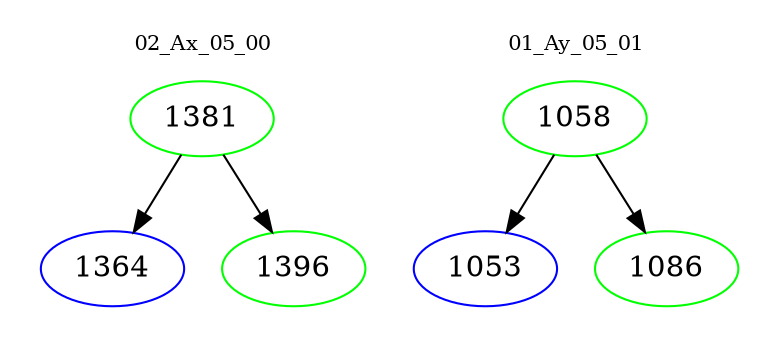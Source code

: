 digraph{
subgraph cluster_0 {
color = white
label = "02_Ax_05_00";
fontsize=10;
T0_1381 [label="1381", color="green"]
T0_1381 -> T0_1364 [color="black"]
T0_1364 [label="1364", color="blue"]
T0_1381 -> T0_1396 [color="black"]
T0_1396 [label="1396", color="green"]
}
subgraph cluster_1 {
color = white
label = "01_Ay_05_01";
fontsize=10;
T1_1058 [label="1058", color="green"]
T1_1058 -> T1_1053 [color="black"]
T1_1053 [label="1053", color="blue"]
T1_1058 -> T1_1086 [color="black"]
T1_1086 [label="1086", color="green"]
}
}
